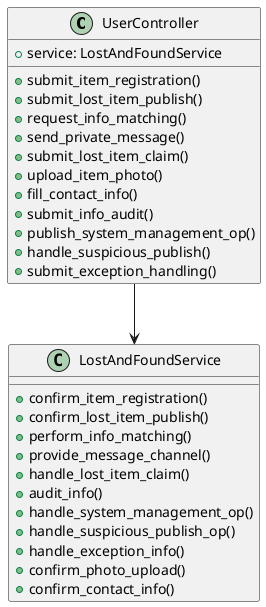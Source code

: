 @startuml
class UserController {
  +service: LostAndFoundService
  +submit_item_registration()
  +submit_lost_item_publish()
  +request_info_matching()
  +send_private_message()
  +submit_lost_item_claim()
  +upload_item_photo()
  +fill_contact_info()
  +submit_info_audit()
  +publish_system_management_op()
  +handle_suspicious_publish()
  +submit_exception_handling()
}
class LostAndFoundService {
  +confirm_item_registration()
  +confirm_lost_item_publish()
  +perform_info_matching()
  +provide_message_channel()
  +handle_lost_item_claim()
  +audit_info()
  +handle_system_management_op()
  +handle_suspicious_publish_op()
  +handle_exception_info()
  +confirm_photo_upload()
  +confirm_contact_info()
}
UserController --> LostAndFoundService
@enduml
